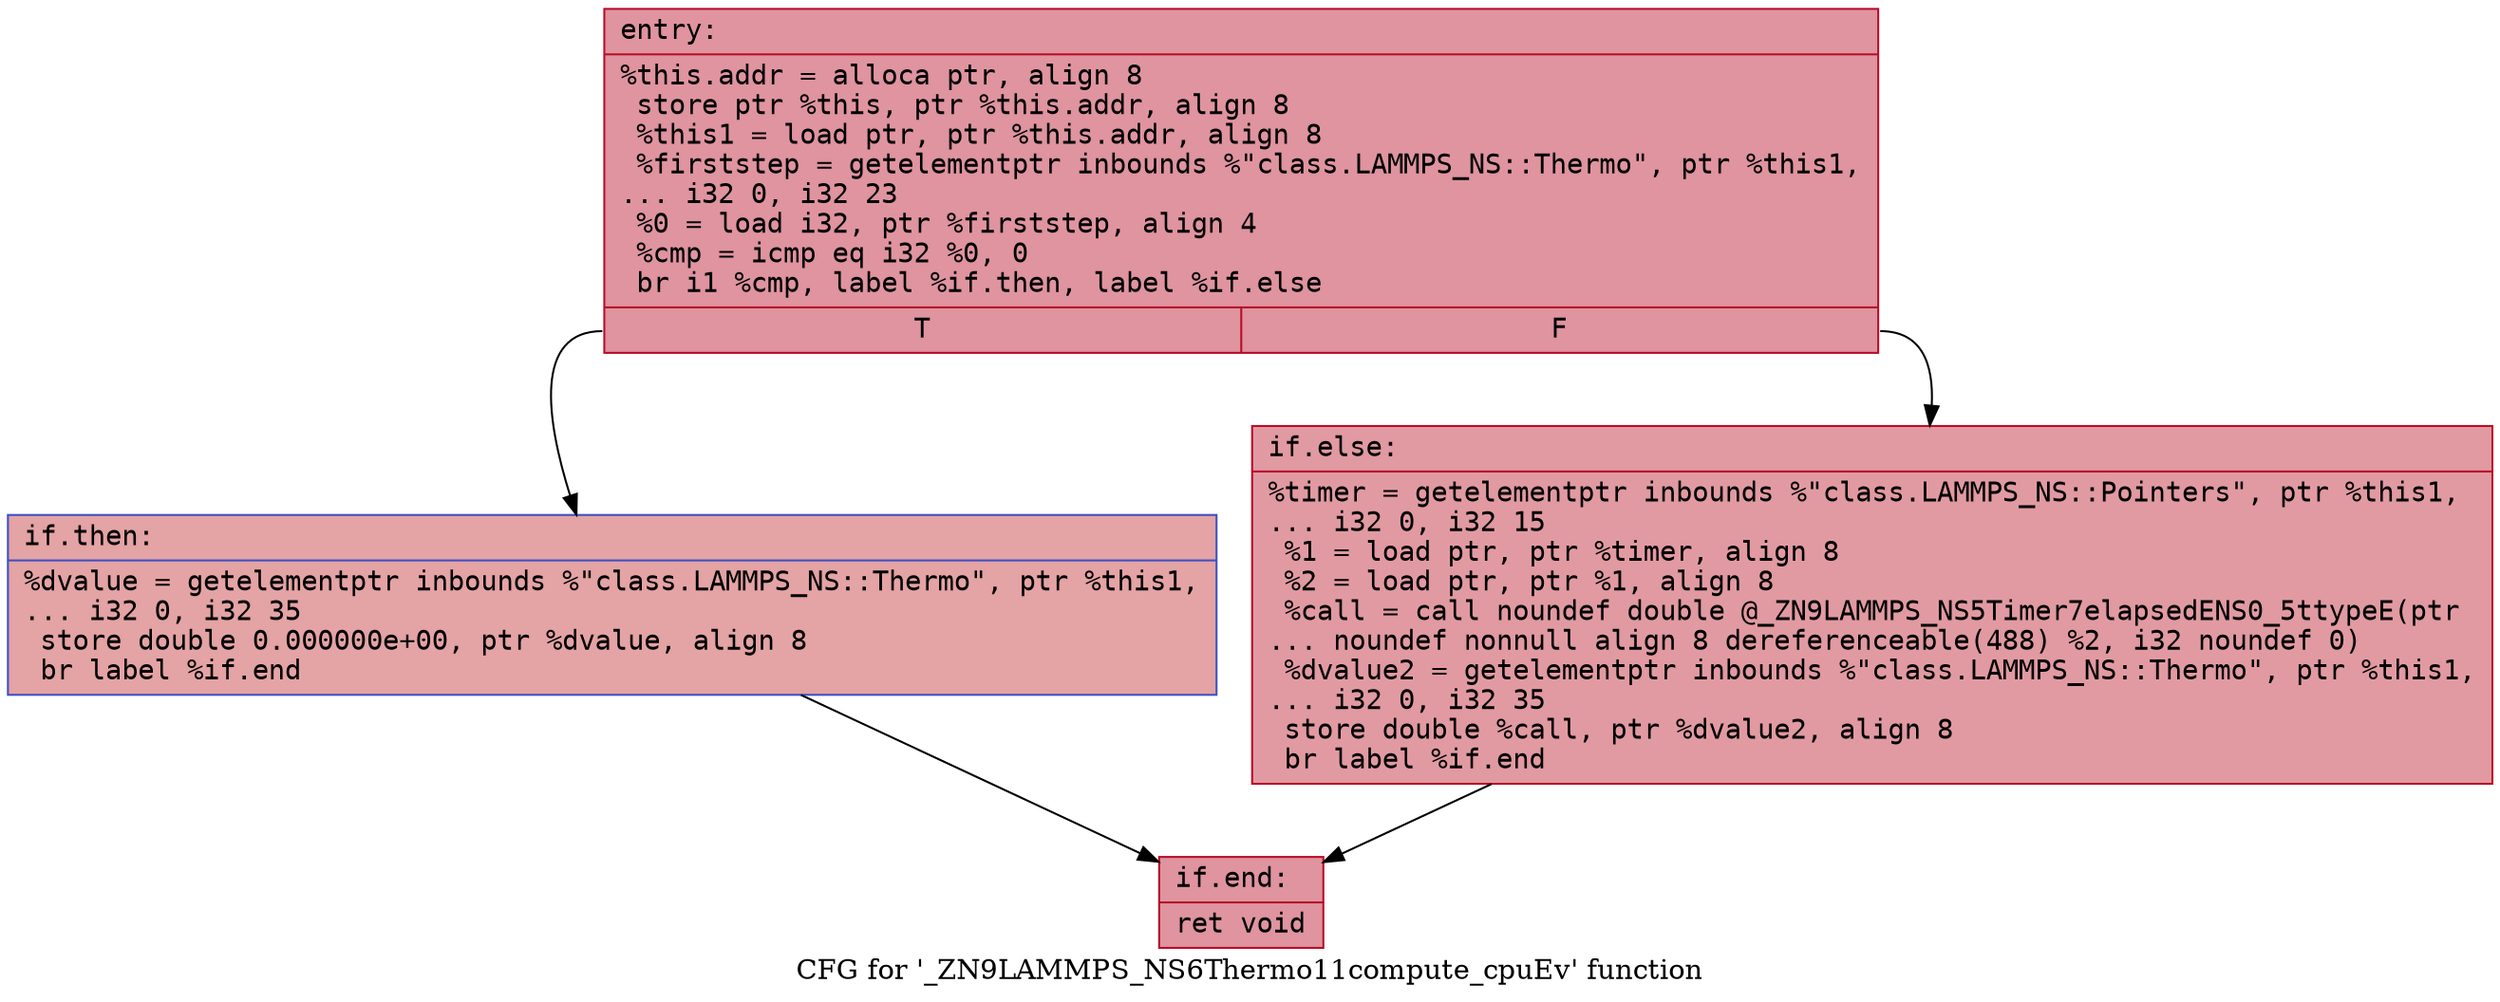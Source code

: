 digraph "CFG for '_ZN9LAMMPS_NS6Thermo11compute_cpuEv' function" {
	label="CFG for '_ZN9LAMMPS_NS6Thermo11compute_cpuEv' function";

	Node0x55bd404b7df0 [shape=record,color="#b70d28ff", style=filled, fillcolor="#b70d2870" fontname="Courier",label="{entry:\l|  %this.addr = alloca ptr, align 8\l  store ptr %this, ptr %this.addr, align 8\l  %this1 = load ptr, ptr %this.addr, align 8\l  %firststep = getelementptr inbounds %\"class.LAMMPS_NS::Thermo\", ptr %this1,\l... i32 0, i32 23\l  %0 = load i32, ptr %firststep, align 4\l  %cmp = icmp eq i32 %0, 0\l  br i1 %cmp, label %if.then, label %if.else\l|{<s0>T|<s1>F}}"];
	Node0x55bd404b7df0:s0 -> Node0x55bd404b8180[tooltip="entry -> if.then\nProbability 37.50%" ];
	Node0x55bd404b7df0:s1 -> Node0x55bd404b81f0[tooltip="entry -> if.else\nProbability 62.50%" ];
	Node0x55bd404b8180 [shape=record,color="#3d50c3ff", style=filled, fillcolor="#c32e3170" fontname="Courier",label="{if.then:\l|  %dvalue = getelementptr inbounds %\"class.LAMMPS_NS::Thermo\", ptr %this1,\l... i32 0, i32 35\l  store double 0.000000e+00, ptr %dvalue, align 8\l  br label %if.end\l}"];
	Node0x55bd404b8180 -> Node0x55bd404b8490[tooltip="if.then -> if.end\nProbability 100.00%" ];
	Node0x55bd404b81f0 [shape=record,color="#b70d28ff", style=filled, fillcolor="#bb1b2c70" fontname="Courier",label="{if.else:\l|  %timer = getelementptr inbounds %\"class.LAMMPS_NS::Pointers\", ptr %this1,\l... i32 0, i32 15\l  %1 = load ptr, ptr %timer, align 8\l  %2 = load ptr, ptr %1, align 8\l  %call = call noundef double @_ZN9LAMMPS_NS5Timer7elapsedENS0_5ttypeE(ptr\l... noundef nonnull align 8 dereferenceable(488) %2, i32 noundef 0)\l  %dvalue2 = getelementptr inbounds %\"class.LAMMPS_NS::Thermo\", ptr %this1,\l... i32 0, i32 35\l  store double %call, ptr %dvalue2, align 8\l  br label %if.end\l}"];
	Node0x55bd404b81f0 -> Node0x55bd404b8490[tooltip="if.else -> if.end\nProbability 100.00%" ];
	Node0x55bd404b8490 [shape=record,color="#b70d28ff", style=filled, fillcolor="#b70d2870" fontname="Courier",label="{if.end:\l|  ret void\l}"];
}
